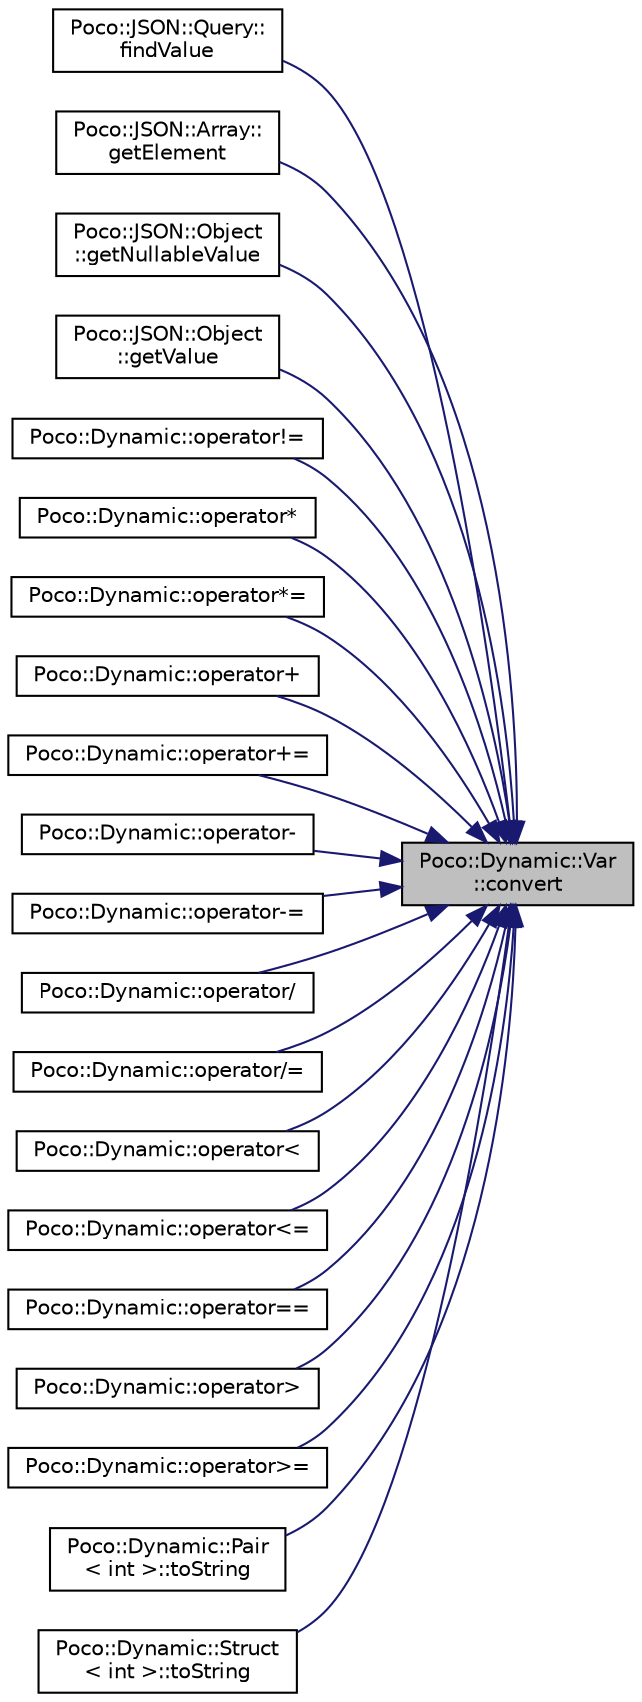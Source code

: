 digraph "Poco::Dynamic::Var::convert"
{
 // LATEX_PDF_SIZE
  edge [fontname="Helvetica",fontsize="10",labelfontname="Helvetica",labelfontsize="10"];
  node [fontname="Helvetica",fontsize="10",shape=record];
  rankdir="RL";
  Node1 [label="Poco::Dynamic::Var\l::convert",height=0.2,width=0.4,color="black", fillcolor="grey75", style="filled", fontcolor="black",tooltip="Returns the Var iterator."];
  Node1 -> Node2 [dir="back",color="midnightblue",fontsize="10",style="solid",fontname="Helvetica"];
  Node2 [label="Poco::JSON::Query::\lfindValue",height=0.2,width=0.4,color="black", fillcolor="white", style="filled",URL="$classPoco_1_1JSON_1_1Query.html#a2669aa24f87a5bed911be4db19c68dae",tooltip=" "];
  Node1 -> Node3 [dir="back",color="midnightblue",fontsize="10",style="solid",fontname="Helvetica"];
  Node3 [label="Poco::JSON::Array::\lgetElement",height=0.2,width=0.4,color="black", fillcolor="white", style="filled",URL="$classPoco_1_1JSON_1_1Array.html#af0737149a8ad424bd2cecbae7fe6711c",tooltip=" "];
  Node1 -> Node4 [dir="back",color="midnightblue",fontsize="10",style="solid",fontname="Helvetica"];
  Node4 [label="Poco::JSON::Object\l::getNullableValue",height=0.2,width=0.4,color="black", fillcolor="white", style="filled",URL="$classPoco_1_1JSON_1_1Object.html#a479655bad4793c68bcec61a164889c84",tooltip=" "];
  Node1 -> Node5 [dir="back",color="midnightblue",fontsize="10",style="solid",fontname="Helvetica"];
  Node5 [label="Poco::JSON::Object\l::getValue",height=0.2,width=0.4,color="black", fillcolor="white", style="filled",URL="$classPoco_1_1JSON_1_1Object.html#ad1d8cc6f5db734860146700a53ef46ee",tooltip=" "];
  Node1 -> Node6 [dir="back",color="midnightblue",fontsize="10",style="solid",fontname="Helvetica"];
  Node6 [label="Poco::Dynamic::operator!=",height=0.2,width=0.4,color="black", fillcolor="white", style="filled",URL="$namespacePoco_1_1Dynamic.html#a546a012bbdab723e7b2f6eeb5b1674f8",tooltip="Inequality operator for comparing Var with char."];
  Node1 -> Node7 [dir="back",color="midnightblue",fontsize="10",style="solid",fontname="Helvetica"];
  Node7 [label="Poco::Dynamic::operator*",height=0.2,width=0.4,color="black", fillcolor="white", style="filled",URL="$namespacePoco_1_1Dynamic.html#afb7abce1def0a9c683887bc423d2c753",tooltip="Multiplication operator for multiplying Var with char."];
  Node1 -> Node8 [dir="back",color="midnightblue",fontsize="10",style="solid",fontname="Helvetica"];
  Node8 [label="Poco::Dynamic::operator*=",height=0.2,width=0.4,color="black", fillcolor="white", style="filled",URL="$namespacePoco_1_1Dynamic.html#a064c3617f531a3b1e4fe04f6cfc0923e",tooltip="Multiplication asignment operator for multiplying Var with char."];
  Node1 -> Node9 [dir="back",color="midnightblue",fontsize="10",style="solid",fontname="Helvetica"];
  Node9 [label="Poco::Dynamic::operator+",height=0.2,width=0.4,color="black", fillcolor="white", style="filled",URL="$namespacePoco_1_1Dynamic.html#ab7bb8d740d46051868787446753c5a32",tooltip="Addition operator for adding Var to const char*."];
  Node1 -> Node10 [dir="back",color="midnightblue",fontsize="10",style="solid",fontname="Helvetica"];
  Node10 [label="Poco::Dynamic::operator+=",height=0.2,width=0.4,color="black", fillcolor="white", style="filled",URL="$namespacePoco_1_1Dynamic.html#a4c0f71304539aa1fefa973bf1f9d2f14",tooltip="Addition asignment operator for adding Var to char."];
  Node1 -> Node11 [dir="back",color="midnightblue",fontsize="10",style="solid",fontname="Helvetica"];
  Node11 [label="Poco::Dynamic::operator-",height=0.2,width=0.4,color="black", fillcolor="white", style="filled",URL="$namespacePoco_1_1Dynamic.html#aeb80c9fdd41257ad41ab53fbcb127748",tooltip="Subtraction operator for subtracting Var from char."];
  Node1 -> Node12 [dir="back",color="midnightblue",fontsize="10",style="solid",fontname="Helvetica"];
  Node12 [label="Poco::Dynamic::operator-=",height=0.2,width=0.4,color="black", fillcolor="white", style="filled",URL="$namespacePoco_1_1Dynamic.html#a144f7684d017a52bbf9e4525d490104e",tooltip="Subtraction asignment operator for subtracting Var from char."];
  Node1 -> Node13 [dir="back",color="midnightblue",fontsize="10",style="solid",fontname="Helvetica"];
  Node13 [label="Poco::Dynamic::operator/",height=0.2,width=0.4,color="black", fillcolor="white", style="filled",URL="$namespacePoco_1_1Dynamic.html#a5bbc6b29a7a617b1d42d213a4a2772b6",tooltip="Division operator for dividing Var with char."];
  Node1 -> Node14 [dir="back",color="midnightblue",fontsize="10",style="solid",fontname="Helvetica"];
  Node14 [label="Poco::Dynamic::operator/=",height=0.2,width=0.4,color="black", fillcolor="white", style="filled",URL="$namespacePoco_1_1Dynamic.html#af87fcfd6c9d2a6b4b9e2053fa5ad275a",tooltip="Division asignment operator for dividing Var with char."];
  Node1 -> Node15 [dir="back",color="midnightblue",fontsize="10",style="solid",fontname="Helvetica"];
  Node15 [label="Poco::Dynamic::operator\<",height=0.2,width=0.4,color="black", fillcolor="white", style="filled",URL="$namespacePoco_1_1Dynamic.html#ac03ab6d21e9d00ad0c33a8bf14794c9b",tooltip="Less than operator for comparing Var with char."];
  Node1 -> Node16 [dir="back",color="midnightblue",fontsize="10",style="solid",fontname="Helvetica"];
  Node16 [label="Poco::Dynamic::operator\<=",height=0.2,width=0.4,color="black", fillcolor="white", style="filled",URL="$namespacePoco_1_1Dynamic.html#a342c2b1b6c0bce6f0c94f62297cfa467",tooltip="Less than or equal operator for comparing Var with char."];
  Node1 -> Node17 [dir="back",color="midnightblue",fontsize="10",style="solid",fontname="Helvetica"];
  Node17 [label="Poco::Dynamic::operator==",height=0.2,width=0.4,color="black", fillcolor="white", style="filled",URL="$namespacePoco_1_1Dynamic.html#afbc8ea5b345dc98382ac0807b7b8b390",tooltip="Equality operator for comparing Var with char."];
  Node1 -> Node18 [dir="back",color="midnightblue",fontsize="10",style="solid",fontname="Helvetica"];
  Node18 [label="Poco::Dynamic::operator\>",height=0.2,width=0.4,color="black", fillcolor="white", style="filled",URL="$namespacePoco_1_1Dynamic.html#a48839386958e2a4507562565dafa94d3",tooltip="Greater than operator for comparing Var with char."];
  Node1 -> Node19 [dir="back",color="midnightblue",fontsize="10",style="solid",fontname="Helvetica"];
  Node19 [label="Poco::Dynamic::operator\>=",height=0.2,width=0.4,color="black", fillcolor="white", style="filled",URL="$namespacePoco_1_1Dynamic.html#aa7caebd4cc2b54e371f26a5709cd9d08",tooltip="Greater than or equal operator for comparing Var with char."];
  Node1 -> Node20 [dir="back",color="midnightblue",fontsize="10",style="solid",fontname="Helvetica"];
  Node20 [label="Poco::Dynamic::Pair\l\< int \>::toString",height=0.2,width=0.4,color="black", fillcolor="white", style="filled",URL="$classPoco_1_1Dynamic_1_1Pair.html#a10c8ca72974dc6a26950ac160430c665",tooltip=" "];
  Node1 -> Node21 [dir="back",color="midnightblue",fontsize="10",style="solid",fontname="Helvetica"];
  Node21 [label="Poco::Dynamic::Struct\l\< int \>::toString",height=0.2,width=0.4,color="black", fillcolor="white", style="filled",URL="$classPoco_1_1Dynamic_1_1Struct.html#a388b38a56a254b0bcd3ed7cd9977b803",tooltip=" "];
}
